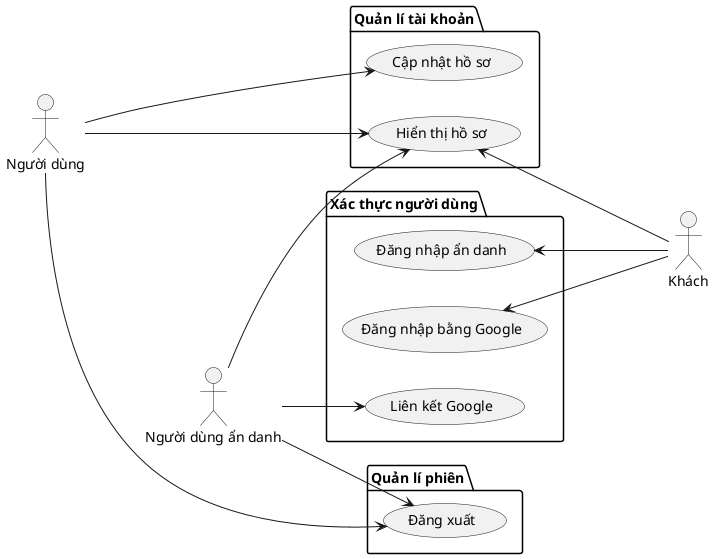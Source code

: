 @startuml
left to right direction

:Người dùng: as user
:Khách: as guest
:Người dùng ẩn danh: as anonymous

'note'

package "Xác thực người dùng"{
	usecase googleSignin as "Đăng nhập bằng Google"
	usecase anonymousSignin as "Đăng nhập ẩn danh"
	usecase linkGoogle as "Liên kết Google"
}

package "Quản lí phiên"{
	usecase logout as "Đăng xuất"

}

package "Quản lí tài khoản"{
	usecase viewProfile as "Hiển thị hồ sơ"
	usecase updateProfile as "Cập nhật hồ sơ"
}

anonymous-->logout
anonymous-->linkGoogle
anonymous -u->viewProfile

user--->logout
user--->viewProfile
user--->updateProfile

guest  -u-->anonymousSignin
guest -u-->googleSignin
guest--->viewProfile

newpage
(Cập nhật hồ sơ) ..>(Hiển thị hồ sơ) :<<include>>

(Đăng nhập ẩn danh) ..>(Xác thực người dùng):<<extend>>
(Đăng nhập bằng Google) ..>(Xác thực người dùng):<<extend>>

newpage
left to right direction
:Người dùng: as user
:Người dùng ẩn danh: as anonymous

user -|>anonymous

anonymous-->(Thêm công thức)
anonymous-->(Thêm nguyên liệu)
anonymous-->(Thêm bước làm)
anonymous-->(Chụp ảnh món ăn)
anonymous-->(Chụp ảnh bước làm)

newpage
left to right direction
:Người dùng: as user
:Người dùng ẩn danh: as anonymous

user -|>anonymous

anonymous-->(Xem danh sách công thức)
anonymous-->(Xem chi tiết công thức)
anonymous-->(Xem danh sách nguyên liệu)
anonymous-->(Xem danh sách bước)

newpage
left to right direction
:Người dùng: as user
:Người dùng ẩn danh: as anonymous

user -|>anonymous

anonymous-->(Xoá công thức)
anonymous-->(Xoá nguyên liệu)
anonymous-->(Xoá bước làm)

newpage
left to right direction
:Người dùng: as user
:Người dùng ẩn danh: as anonymous

user -|>anonymous

anonymous-->(Sửa công thức)
anonymous-->(Sửa nguyên liệu)
anonymous-->(Sửa bước làm)

newpage
left to right direction

(Thêm bước làm)..>(Thêm công thức):<<include>>
(Thêm bước làm)..>(Chụp ảnh bước làm):<<include>>
(Thêm nguyên liệu)..>(Thêm công thức):<<include>>

(Thêm công thức)..>(Chụp ảnh món ăn):<<include>>

(Xem chi tiết công thức)..>(Xem danh sách bước):<<include>>
(Xem chi tiết công thức)..>(Xem danh sách nguyên liệu):<<include>>

(Xoá công thức)..>(Xoá bước làm):<<include>>
(Xoá công thức)..>(Xoá nguyên liệu):<<include>>

@enduml

